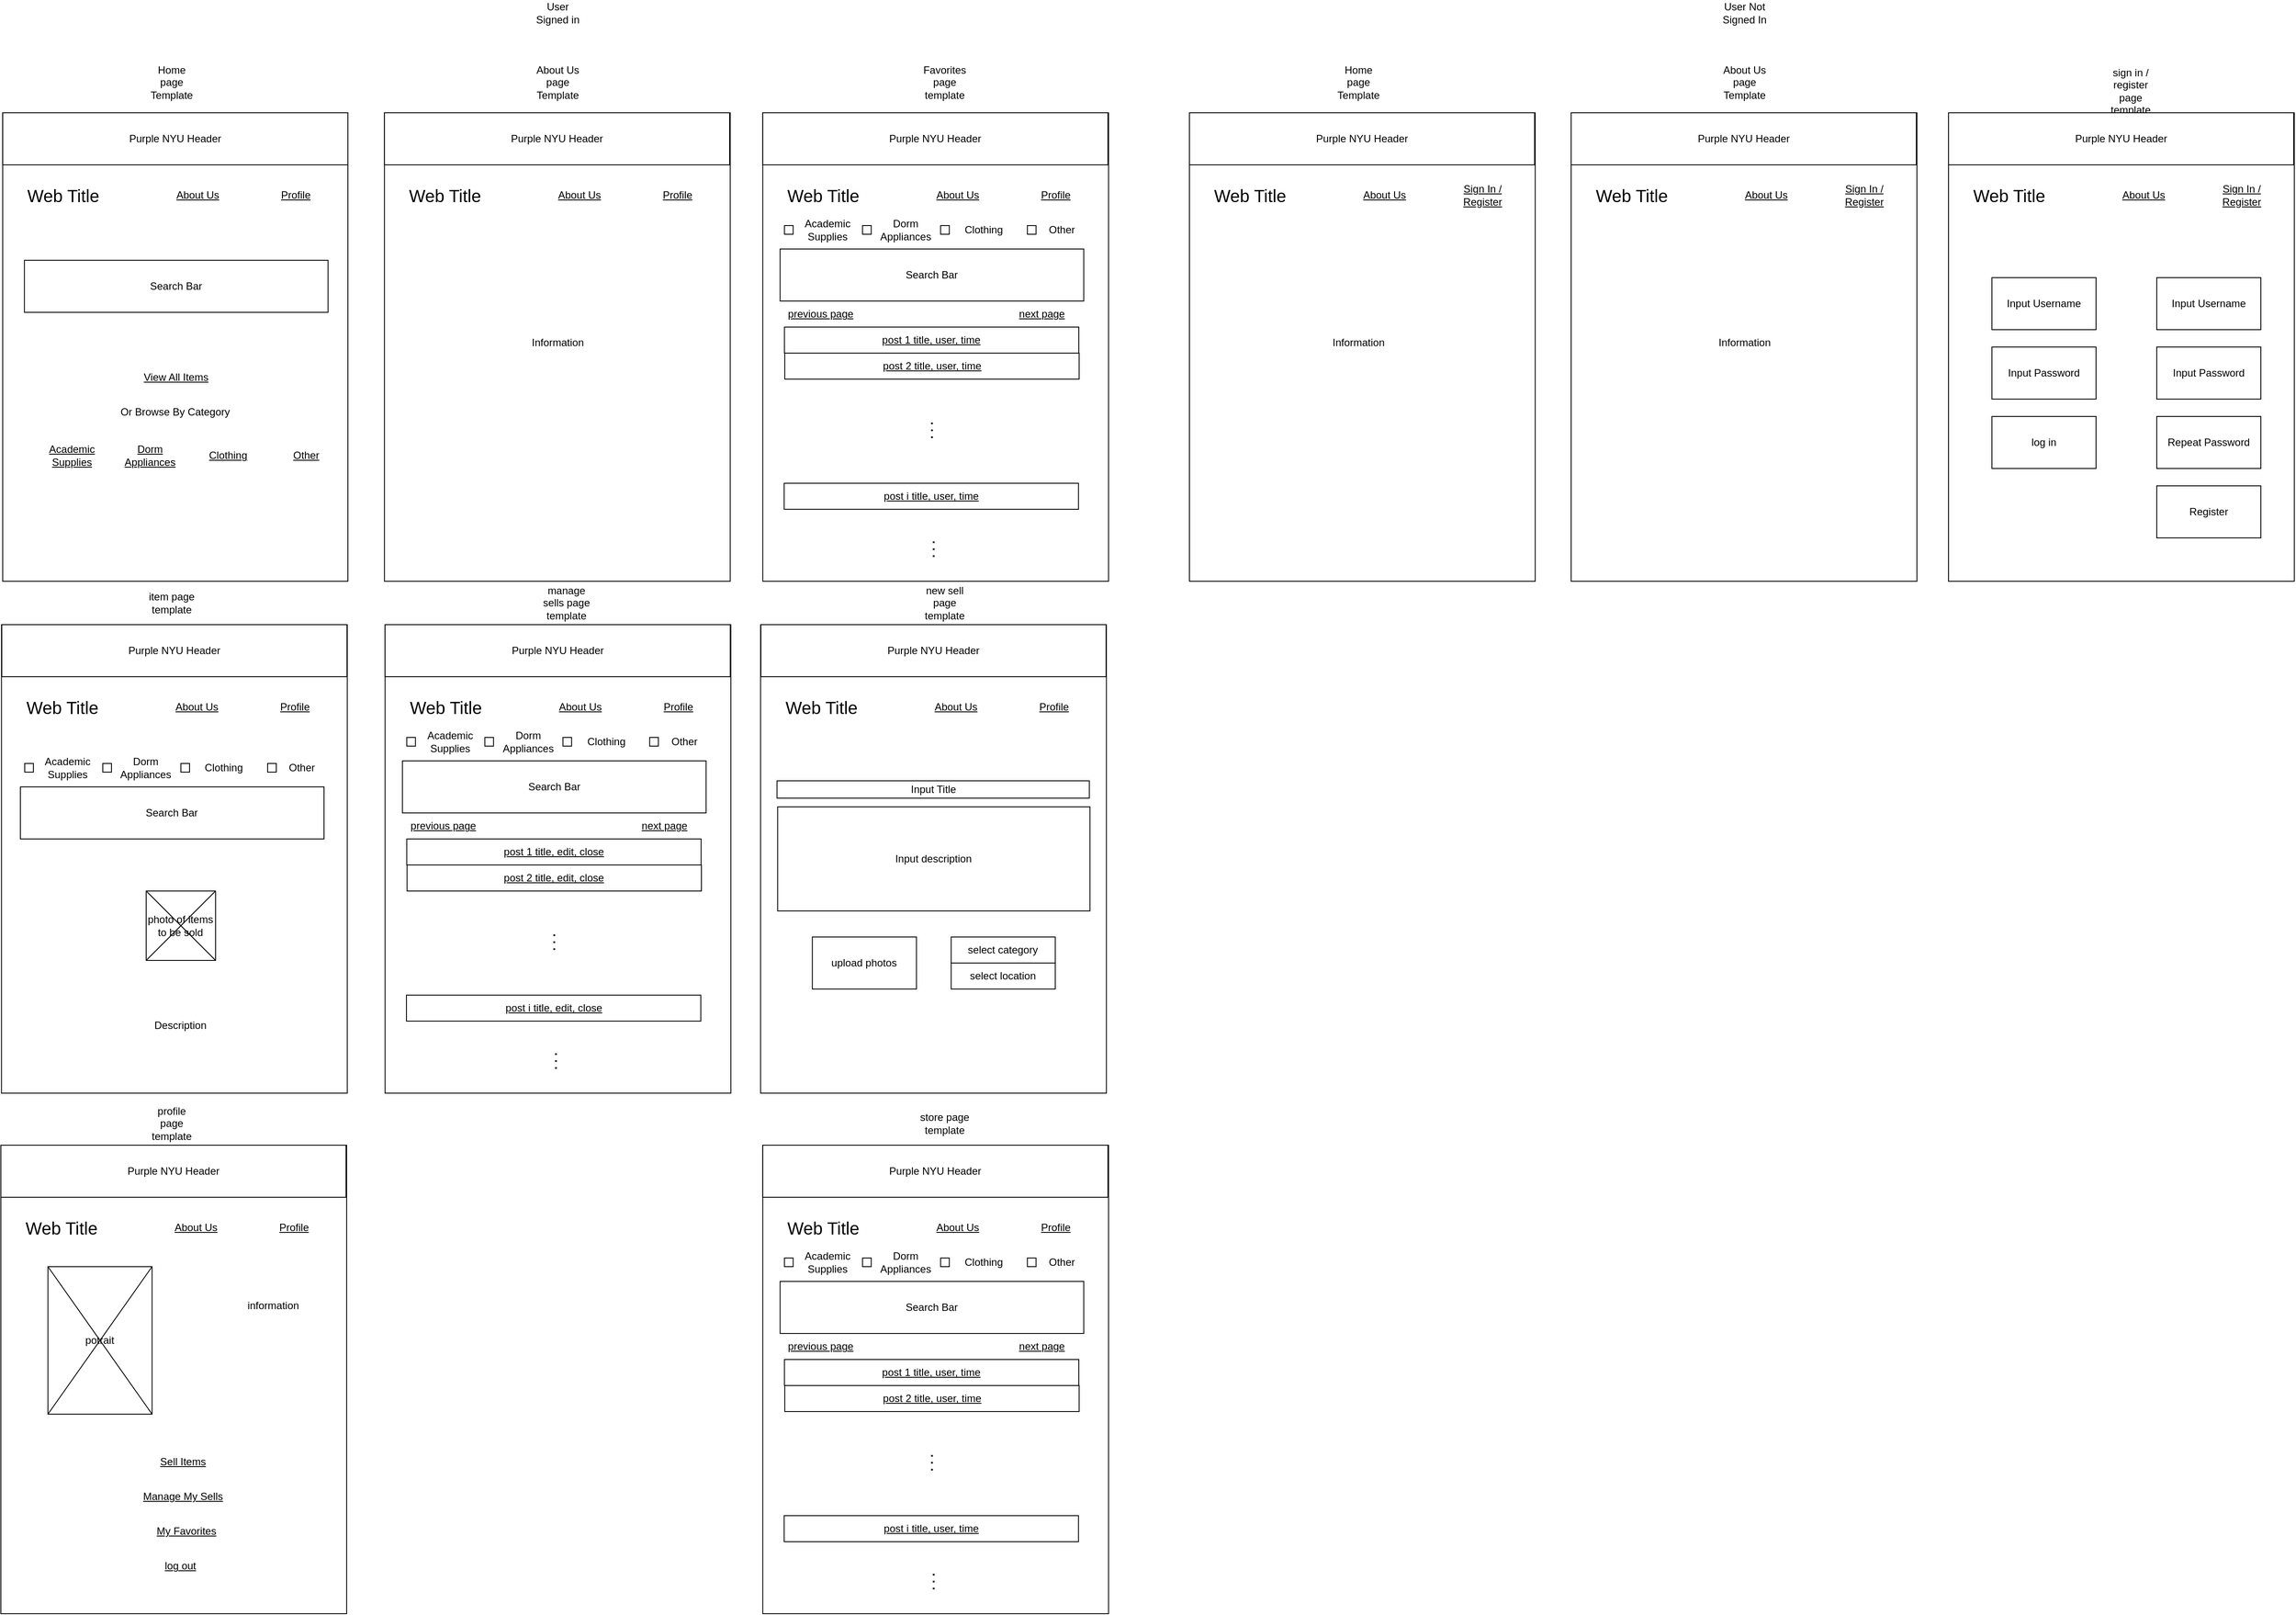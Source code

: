 <mxfile version="16.6.2" type="device"><diagram id="gwWbG8BPAeYe09fGYw5x" name="Page-1"><mxGraphModel dx="3893" dy="1932" grid="1" gridSize="10" guides="1" tooltips="1" connect="1" arrows="1" fold="1" page="1" pageScale="1" pageWidth="850" pageHeight="1100" math="0" shadow="0"><root><mxCell id="0"/><mxCell id="1" parent="0"/><mxCell id="DM-hutq5dY7GKyLdtgnO-261" value="" style="rounded=0;whiteSpace=wrap;html=1;" parent="1" vertex="1"><mxGeometry x="-10" y="20" width="398.57" height="540" as="geometry"/></mxCell><mxCell id="DM-hutq5dY7GKyLdtgnO-265" value="Information" style="text;html=1;strokeColor=none;fillColor=none;align=center;verticalAlign=middle;whiteSpace=wrap;rounded=0;fontSize=12;" parent="1" vertex="1"><mxGeometry x="160" y="270" width="60" height="30" as="geometry"/></mxCell><mxCell id="DM-hutq5dY7GKyLdtgnO-296" value="" style="rounded=0;whiteSpace=wrap;html=1;" parent="1" vertex="1"><mxGeometry x="-450" y="20" width="398.57" height="540" as="geometry"/></mxCell><mxCell id="DM-hutq5dY7GKyLdtgnO-357" value="" style="rounded=0;whiteSpace=wrap;html=1;" parent="1" vertex="1"><mxGeometry x="425" y="20" width="398.57" height="540" as="geometry"/></mxCell><mxCell id="DM-hutq5dY7GKyLdtgnO-362" value="Input Password" style="rounded=0;whiteSpace=wrap;html=1;" parent="1" vertex="1"><mxGeometry x="475" y="290" width="120" height="60" as="geometry"/></mxCell><mxCell id="DM-hutq5dY7GKyLdtgnO-363" value="Input Username" style="rounded=0;whiteSpace=wrap;html=1;" parent="1" vertex="1"><mxGeometry x="475" y="210" width="120" height="60" as="geometry"/></mxCell><mxCell id="DM-hutq5dY7GKyLdtgnO-364" value="Input Username" style="rounded=0;whiteSpace=wrap;html=1;" parent="1" vertex="1"><mxGeometry x="665" y="210" width="120" height="60" as="geometry"/></mxCell><mxCell id="DM-hutq5dY7GKyLdtgnO-365" value="log in" style="rounded=0;whiteSpace=wrap;html=1;" parent="1" vertex="1"><mxGeometry x="475" y="370" width="120" height="60" as="geometry"/></mxCell><mxCell id="DM-hutq5dY7GKyLdtgnO-366" value="Input Password" style="rounded=0;whiteSpace=wrap;html=1;" parent="1" vertex="1"><mxGeometry x="665" y="290" width="120" height="60" as="geometry"/></mxCell><mxCell id="DM-hutq5dY7GKyLdtgnO-367" value="Register" style="rounded=0;whiteSpace=wrap;html=1;" parent="1" vertex="1"><mxGeometry x="665" y="450" width="120" height="60" as="geometry"/></mxCell><mxCell id="DM-hutq5dY7GKyLdtgnO-368" value="Repeat Password" style="rounded=0;whiteSpace=wrap;html=1;" parent="1" vertex="1"><mxGeometry x="665" y="370" width="120" height="60" as="geometry"/></mxCell><mxCell id="DM-hutq5dY7GKyLdtgnO-391" value="Home page Template" style="text;html=1;strokeColor=none;fillColor=none;align=center;verticalAlign=middle;whiteSpace=wrap;rounded=0;" parent="1" vertex="1"><mxGeometry x="-284.65" y="-30" width="60" height="30" as="geometry"/></mxCell><mxCell id="DM-hutq5dY7GKyLdtgnO-392" value="About Us page Template" style="text;html=1;strokeColor=none;fillColor=none;align=center;verticalAlign=middle;whiteSpace=wrap;rounded=0;" parent="1" vertex="1"><mxGeometry x="160" y="-30" width="60" height="30" as="geometry"/></mxCell><mxCell id="DM-hutq5dY7GKyLdtgnO-400" value="sign in / register page template" style="text;html=1;strokeColor=none;fillColor=none;align=center;verticalAlign=middle;whiteSpace=wrap;rounded=0;" parent="1" vertex="1"><mxGeometry x="605" y="-20" width="60" height="30" as="geometry"/></mxCell><mxCell id="eDMU0-SG8pdqjUdmtaL3-1" value="" style="rounded=0;whiteSpace=wrap;html=1;" vertex="1" parent="1"><mxGeometry x="-1377.86" y="20" width="398.57" height="540" as="geometry"/></mxCell><mxCell id="eDMU0-SG8pdqjUdmtaL3-5" value="Information" style="text;html=1;strokeColor=none;fillColor=none;align=center;verticalAlign=middle;whiteSpace=wrap;rounded=0;fontSize=12;" vertex="1" parent="1"><mxGeometry x="-1207.86" y="270" width="60" height="30" as="geometry"/></mxCell><mxCell id="eDMU0-SG8pdqjUdmtaL3-19" value="" style="rounded=0;whiteSpace=wrap;html=1;" vertex="1" parent="1"><mxGeometry x="-1817.86" y="20" width="397.86" height="540" as="geometry"/></mxCell><mxCell id="eDMU0-SG8pdqjUdmtaL3-20" value="Purple NYU Header" style="rounded=0;whiteSpace=wrap;html=1;" vertex="1" parent="1"><mxGeometry x="-1817.86" y="20" width="397.86" height="60" as="geometry"/></mxCell><mxCell id="eDMU0-SG8pdqjUdmtaL3-21" value="Web Title" style="text;html=1;strokeColor=none;fillColor=none;align=center;verticalAlign=middle;whiteSpace=wrap;rounded=0;fontSize=20;" vertex="1" parent="1"><mxGeometry x="-1797.86" y="100" width="100" height="30" as="geometry"/></mxCell><mxCell id="eDMU0-SG8pdqjUdmtaL3-22" value="&lt;u&gt;About Us&lt;/u&gt;" style="text;html=1;strokeColor=none;fillColor=none;align=center;verticalAlign=middle;whiteSpace=wrap;rounded=0;fontSize=12;" vertex="1" parent="1"><mxGeometry x="-1622.86" y="100" width="60" height="30" as="geometry"/></mxCell><mxCell id="eDMU0-SG8pdqjUdmtaL3-23" value="Search Bar" style="rounded=0;whiteSpace=wrap;html=1;fontSize=12;" vertex="1" parent="1"><mxGeometry x="-1792.86" y="190" width="350" height="60" as="geometry"/></mxCell><mxCell id="eDMU0-SG8pdqjUdmtaL3-24" value="&lt;u&gt;View All Items&lt;/u&gt;" style="text;html=1;strokeColor=none;fillColor=none;align=center;verticalAlign=middle;whiteSpace=wrap;rounded=0;fontSize=12;" vertex="1" parent="1"><mxGeometry x="-1657.86" y="310" width="80" height="30" as="geometry"/></mxCell><mxCell id="eDMU0-SG8pdqjUdmtaL3-25" value="&lt;u&gt;Academic Supplies&lt;/u&gt;" style="text;html=1;strokeColor=none;fillColor=none;align=center;verticalAlign=middle;whiteSpace=wrap;rounded=0;fontSize=12;" vertex="1" parent="1"><mxGeometry x="-1767.86" y="400" width="60" height="30" as="geometry"/></mxCell><mxCell id="eDMU0-SG8pdqjUdmtaL3-26" value="&lt;u&gt;Dorm Appliances&lt;/u&gt;" style="text;html=1;strokeColor=none;fillColor=none;align=center;verticalAlign=middle;whiteSpace=wrap;rounded=0;fontSize=12;" vertex="1" parent="1"><mxGeometry x="-1677.86" y="400" width="60" height="30" as="geometry"/></mxCell><mxCell id="eDMU0-SG8pdqjUdmtaL3-27" value="&lt;u&gt;Clothing&lt;/u&gt;" style="text;html=1;strokeColor=none;fillColor=none;align=center;verticalAlign=middle;whiteSpace=wrap;rounded=0;fontSize=12;" vertex="1" parent="1"><mxGeometry x="-1587.86" y="400" width="60" height="30" as="geometry"/></mxCell><mxCell id="eDMU0-SG8pdqjUdmtaL3-28" value="&lt;u&gt;Other&lt;/u&gt;" style="text;html=1;strokeColor=none;fillColor=none;align=center;verticalAlign=middle;whiteSpace=wrap;rounded=0;fontSize=12;" vertex="1" parent="1"><mxGeometry x="-1497.86" y="400" width="60" height="30" as="geometry"/></mxCell><mxCell id="eDMU0-SG8pdqjUdmtaL3-29" value="Or Browse By Category" style="text;html=1;strokeColor=none;fillColor=none;align=center;verticalAlign=middle;whiteSpace=wrap;rounded=0;" vertex="1" parent="1"><mxGeometry x="-1688.57" y="350" width="140" height="30" as="geometry"/></mxCell><mxCell id="eDMU0-SG8pdqjUdmtaL3-31" value="" style="rounded=0;whiteSpace=wrap;html=1;" vertex="1" parent="1"><mxGeometry x="-1819.29" y="610" width="398.57" height="540" as="geometry"/></mxCell><mxCell id="eDMU0-SG8pdqjUdmtaL3-32" value="Search Bar" style="rounded=0;whiteSpace=wrap;html=1;fontSize=12;" vertex="1" parent="1"><mxGeometry x="-1797.51" y="797" width="350" height="60" as="geometry"/></mxCell><mxCell id="eDMU0-SG8pdqjUdmtaL3-33" value="Other" style="text;html=1;strokeColor=none;fillColor=none;align=center;verticalAlign=middle;whiteSpace=wrap;rounded=0;fontSize=12;" vertex="1" parent="1"><mxGeometry x="-1502.51" y="760" width="60" height="30" as="geometry"/></mxCell><mxCell id="eDMU0-SG8pdqjUdmtaL3-34" value="Academic Supplies" style="text;html=1;strokeColor=none;fillColor=none;align=center;verticalAlign=middle;whiteSpace=wrap;rounded=0;fontSize=12;" vertex="1" parent="1"><mxGeometry x="-1772.51" y="760" width="60" height="30" as="geometry"/></mxCell><mxCell id="eDMU0-SG8pdqjUdmtaL3-35" value="Dorm Appliances" style="text;html=1;strokeColor=none;fillColor=none;align=center;verticalAlign=middle;whiteSpace=wrap;rounded=0;fontSize=12;" vertex="1" parent="1"><mxGeometry x="-1682.51" y="760" width="60" height="30" as="geometry"/></mxCell><mxCell id="eDMU0-SG8pdqjUdmtaL3-36" value="Clothing" style="text;html=1;strokeColor=none;fillColor=none;align=center;verticalAlign=middle;whiteSpace=wrap;rounded=0;fontSize=12;" vertex="1" parent="1"><mxGeometry x="-1592.51" y="760" width="60" height="30" as="geometry"/></mxCell><mxCell id="eDMU0-SG8pdqjUdmtaL3-37" value="" style="whiteSpace=wrap;html=1;aspect=fixed;" vertex="1" parent="1"><mxGeometry x="-1792.51" y="770" width="10" height="10" as="geometry"/></mxCell><mxCell id="eDMU0-SG8pdqjUdmtaL3-38" value="" style="whiteSpace=wrap;html=1;aspect=fixed;" vertex="1" parent="1"><mxGeometry x="-1702.51" y="770" width="10" height="10" as="geometry"/></mxCell><mxCell id="eDMU0-SG8pdqjUdmtaL3-39" value="" style="whiteSpace=wrap;html=1;aspect=fixed;" vertex="1" parent="1"><mxGeometry x="-1612.51" y="770" width="10" height="10" as="geometry"/></mxCell><mxCell id="eDMU0-SG8pdqjUdmtaL3-40" value="" style="whiteSpace=wrap;html=1;aspect=fixed;" vertex="1" parent="1"><mxGeometry x="-1512.51" y="770" width="10" height="10" as="geometry"/></mxCell><mxCell id="eDMU0-SG8pdqjUdmtaL3-41" value="photo of items to be sold" style="whiteSpace=wrap;html=1;aspect=fixed;" vertex="1" parent="1"><mxGeometry x="-1652.51" y="917" width="80" height="80" as="geometry"/></mxCell><mxCell id="eDMU0-SG8pdqjUdmtaL3-42" value="" style="endArrow=none;html=1;rounded=0;entryX=1;entryY=0;entryDx=0;entryDy=0;exitX=0;exitY=1;exitDx=0;exitDy=0;" edge="1" parent="1" source="eDMU0-SG8pdqjUdmtaL3-41" target="eDMU0-SG8pdqjUdmtaL3-41"><mxGeometry width="50" height="50" relative="1" as="geometry"><mxPoint x="-1622.51" y="1077" as="sourcePoint"/><mxPoint x="-1572.51" y="1027" as="targetPoint"/></mxGeometry></mxCell><mxCell id="eDMU0-SG8pdqjUdmtaL3-43" value="" style="endArrow=none;html=1;rounded=0;exitX=0;exitY=0;exitDx=0;exitDy=0;entryX=1;entryY=1;entryDx=0;entryDy=0;" edge="1" parent="1" source="eDMU0-SG8pdqjUdmtaL3-41" target="eDMU0-SG8pdqjUdmtaL3-41"><mxGeometry width="50" height="50" relative="1" as="geometry"><mxPoint x="-1622.51" y="1077" as="sourcePoint"/><mxPoint x="-1572.51" y="1027" as="targetPoint"/></mxGeometry></mxCell><mxCell id="eDMU0-SG8pdqjUdmtaL3-44" value="Description" style="text;html=1;strokeColor=none;fillColor=none;align=center;verticalAlign=middle;whiteSpace=wrap;rounded=0;" vertex="1" parent="1"><mxGeometry x="-1642.51" y="1057" width="60" height="30" as="geometry"/></mxCell><mxCell id="eDMU0-SG8pdqjUdmtaL3-58" value="" style="rounded=0;whiteSpace=wrap;html=1;" vertex="1" parent="1"><mxGeometry x="-944.29" y="610" width="398.57" height="540" as="geometry"/></mxCell><mxCell id="eDMU0-SG8pdqjUdmtaL3-59" value="Input Title" style="rounded=0;whiteSpace=wrap;html=1;" vertex="1" parent="1"><mxGeometry x="-925.36" y="790" width="360" height="20" as="geometry"/></mxCell><mxCell id="eDMU0-SG8pdqjUdmtaL3-60" value="upload photos" style="rounded=0;whiteSpace=wrap;html=1;" vertex="1" parent="1"><mxGeometry x="-884.65" y="970" width="120" height="60" as="geometry"/></mxCell><mxCell id="eDMU0-SG8pdqjUdmtaL3-61" value="Input description" style="rounded=0;whiteSpace=wrap;html=1;" vertex="1" parent="1"><mxGeometry x="-924.65" y="820" width="360" height="120" as="geometry"/></mxCell><mxCell id="eDMU0-SG8pdqjUdmtaL3-62" value="select location" style="rounded=0;whiteSpace=wrap;html=1;" vertex="1" parent="1"><mxGeometry x="-724.65" y="1000" width="120" height="30" as="geometry"/></mxCell><mxCell id="eDMU0-SG8pdqjUdmtaL3-63" value="select category" style="rounded=0;whiteSpace=wrap;html=1;" vertex="1" parent="1"><mxGeometry x="-724.65" y="970" width="120" height="30" as="geometry"/></mxCell><mxCell id="eDMU0-SG8pdqjUdmtaL3-68" value="" style="rounded=0;whiteSpace=wrap;html=1;" vertex="1" parent="1"><mxGeometry x="-1820" y="1210" width="398.57" height="540" as="geometry"/></mxCell><mxCell id="eDMU0-SG8pdqjUdmtaL3-69" value="potrait" style="rounded=0;whiteSpace=wrap;html=1;" vertex="1" parent="1"><mxGeometry x="-1765.72" y="1350" width="120" height="170" as="geometry"/></mxCell><mxCell id="eDMU0-SG8pdqjUdmtaL3-70" value="" style="endArrow=none;html=1;rounded=0;entryX=1;entryY=0;entryDx=0;entryDy=0;exitX=0;exitY=1;exitDx=0;exitDy=0;" edge="1" parent="1" source="eDMU0-SG8pdqjUdmtaL3-69" target="eDMU0-SG8pdqjUdmtaL3-69"><mxGeometry width="50" height="50" relative="1" as="geometry"><mxPoint x="-1595.72" y="1590" as="sourcePoint"/><mxPoint x="-1545.72" y="1540" as="targetPoint"/></mxGeometry></mxCell><mxCell id="eDMU0-SG8pdqjUdmtaL3-71" value="" style="endArrow=none;html=1;rounded=0;entryX=0;entryY=0;entryDx=0;entryDy=0;exitX=1;exitY=1;exitDx=0;exitDy=0;" edge="1" parent="1" source="eDMU0-SG8pdqjUdmtaL3-69" target="eDMU0-SG8pdqjUdmtaL3-69"><mxGeometry width="50" height="50" relative="1" as="geometry"><mxPoint x="-1645.72" y="1510" as="sourcePoint"/><mxPoint x="-1545.72" y="1540" as="targetPoint"/></mxGeometry></mxCell><mxCell id="eDMU0-SG8pdqjUdmtaL3-72" value="information" style="text;html=1;strokeColor=none;fillColor=none;align=center;verticalAlign=middle;whiteSpace=wrap;rounded=0;" vertex="1" parent="1"><mxGeometry x="-1535.72" y="1380" width="60" height="30" as="geometry"/></mxCell><mxCell id="eDMU0-SG8pdqjUdmtaL3-73" value="&lt;u&gt;Sell Items&lt;/u&gt;" style="text;html=1;strokeColor=none;fillColor=none;align=center;verticalAlign=middle;whiteSpace=wrap;rounded=0;" vertex="1" parent="1"><mxGeometry x="-1640" y="1560" width="60" height="30" as="geometry"/></mxCell><mxCell id="eDMU0-SG8pdqjUdmtaL3-78" value="&lt;u&gt;My Favorites&lt;/u&gt;" style="text;html=1;strokeColor=none;fillColor=none;align=center;verticalAlign=middle;whiteSpace=wrap;rounded=0;" vertex="1" parent="1"><mxGeometry x="-1645.72" y="1640" width="80" height="30" as="geometry"/></mxCell><mxCell id="eDMU0-SG8pdqjUdmtaL3-79" value="&lt;u&gt;Manage My Sells&lt;/u&gt;" style="text;html=1;strokeColor=none;fillColor=none;align=center;verticalAlign=middle;whiteSpace=wrap;rounded=0;" vertex="1" parent="1"><mxGeometry x="-1660" y="1600" width="100" height="30" as="geometry"/></mxCell><mxCell id="eDMU0-SG8pdqjUdmtaL3-92" value="" style="rounded=0;whiteSpace=wrap;html=1;" vertex="1" parent="1"><mxGeometry x="-941.79" y="1210" width="398.57" height="540" as="geometry"/></mxCell><mxCell id="eDMU0-SG8pdqjUdmtaL3-93" value="Search Bar" style="rounded=0;whiteSpace=wrap;html=1;fontSize=12;" vertex="1" parent="1"><mxGeometry x="-921.79" y="1367" width="350" height="60" as="geometry"/></mxCell><mxCell id="eDMU0-SG8pdqjUdmtaL3-94" value="Other" style="text;html=1;strokeColor=none;fillColor=none;align=center;verticalAlign=middle;whiteSpace=wrap;rounded=0;fontSize=12;" vertex="1" parent="1"><mxGeometry x="-626.79" y="1330" width="60" height="30" as="geometry"/></mxCell><mxCell id="eDMU0-SG8pdqjUdmtaL3-95" value="Academic Supplies" style="text;html=1;strokeColor=none;fillColor=none;align=center;verticalAlign=middle;whiteSpace=wrap;rounded=0;fontSize=12;" vertex="1" parent="1"><mxGeometry x="-896.79" y="1330" width="60" height="30" as="geometry"/></mxCell><mxCell id="eDMU0-SG8pdqjUdmtaL3-96" value="Dorm Appliances" style="text;html=1;strokeColor=none;fillColor=none;align=center;verticalAlign=middle;whiteSpace=wrap;rounded=0;fontSize=12;" vertex="1" parent="1"><mxGeometry x="-806.79" y="1330" width="60" height="30" as="geometry"/></mxCell><mxCell id="eDMU0-SG8pdqjUdmtaL3-97" value="Clothing" style="text;html=1;strokeColor=none;fillColor=none;align=center;verticalAlign=middle;whiteSpace=wrap;rounded=0;fontSize=12;" vertex="1" parent="1"><mxGeometry x="-716.79" y="1330" width="60" height="30" as="geometry"/></mxCell><mxCell id="eDMU0-SG8pdqjUdmtaL3-98" value="" style="whiteSpace=wrap;html=1;aspect=fixed;" vertex="1" parent="1"><mxGeometry x="-916.79" y="1340" width="10" height="10" as="geometry"/></mxCell><mxCell id="eDMU0-SG8pdqjUdmtaL3-99" value="" style="whiteSpace=wrap;html=1;aspect=fixed;" vertex="1" parent="1"><mxGeometry x="-826.79" y="1340" width="10" height="10" as="geometry"/></mxCell><mxCell id="eDMU0-SG8pdqjUdmtaL3-100" value="" style="whiteSpace=wrap;html=1;aspect=fixed;" vertex="1" parent="1"><mxGeometry x="-736.79" y="1340" width="10" height="10" as="geometry"/></mxCell><mxCell id="eDMU0-SG8pdqjUdmtaL3-101" value="" style="whiteSpace=wrap;html=1;aspect=fixed;" vertex="1" parent="1"><mxGeometry x="-636.79" y="1340" width="10" height="10" as="geometry"/></mxCell><mxCell id="eDMU0-SG8pdqjUdmtaL3-103" value="&lt;u&gt;post 1 title, user, time&lt;/u&gt;" style="rounded=0;whiteSpace=wrap;html=1;" vertex="1" parent="1"><mxGeometry x="-916.79" y="1457" width="339.29" height="30" as="geometry"/></mxCell><mxCell id="eDMU0-SG8pdqjUdmtaL3-104" value="&lt;u&gt;post 2 title, user, time&lt;/u&gt;" style="rounded=0;whiteSpace=wrap;html=1;" vertex="1" parent="1"><mxGeometry x="-916.43" y="1487" width="339.29" height="30" as="geometry"/></mxCell><mxCell id="eDMU0-SG8pdqjUdmtaL3-105" value="&lt;u&gt;post i title, user, time&lt;/u&gt;" style="rounded=0;whiteSpace=wrap;html=1;" vertex="1" parent="1"><mxGeometry x="-917.15" y="1637" width="339.29" height="30" as="geometry"/></mxCell><mxCell id="eDMU0-SG8pdqjUdmtaL3-106" value="" style="endArrow=none;dashed=1;html=1;dashPattern=1 3;strokeWidth=2;rounded=0;" edge="1" parent="1"><mxGeometry width="50" height="50" relative="1" as="geometry"><mxPoint x="-746.79" y="1567" as="sourcePoint"/><mxPoint x="-746.79" y="1587" as="targetPoint"/></mxGeometry></mxCell><mxCell id="eDMU0-SG8pdqjUdmtaL3-107" value="" style="endArrow=none;dashed=1;html=1;dashPattern=1 3;strokeWidth=2;rounded=0;" edge="1" parent="1"><mxGeometry width="50" height="50" relative="1" as="geometry"><mxPoint x="-744.79" y="1704" as="sourcePoint"/><mxPoint x="-744.79" y="1724" as="targetPoint"/></mxGeometry></mxCell><mxCell id="eDMU0-SG8pdqjUdmtaL3-108" value="&lt;u&gt;previous page&lt;/u&gt;" style="text;html=1;strokeColor=none;fillColor=none;align=center;verticalAlign=middle;whiteSpace=wrap;rounded=0;" vertex="1" parent="1"><mxGeometry x="-920" y="1427" width="90" height="30" as="geometry"/></mxCell><mxCell id="eDMU0-SG8pdqjUdmtaL3-109" value="&lt;u&gt;next page&lt;/u&gt;" style="text;html=1;strokeColor=none;fillColor=none;align=center;verticalAlign=middle;whiteSpace=wrap;rounded=0;" vertex="1" parent="1"><mxGeometry x="-665" y="1427" width="90" height="30" as="geometry"/></mxCell><mxCell id="eDMU0-SG8pdqjUdmtaL3-114" value="Home page Template" style="text;html=1;strokeColor=none;fillColor=none;align=center;verticalAlign=middle;whiteSpace=wrap;rounded=0;" vertex="1" parent="1"><mxGeometry x="-1652.51" y="-30" width="60" height="30" as="geometry"/></mxCell><mxCell id="eDMU0-SG8pdqjUdmtaL3-115" value="About Us page Template" style="text;html=1;strokeColor=none;fillColor=none;align=center;verticalAlign=middle;whiteSpace=wrap;rounded=0;" vertex="1" parent="1"><mxGeometry x="-1207.86" y="-30" width="60" height="30" as="geometry"/></mxCell><mxCell id="eDMU0-SG8pdqjUdmtaL3-116" value="Favorites page template" style="text;html=1;strokeColor=none;fillColor=none;align=center;verticalAlign=middle;whiteSpace=wrap;rounded=0;" vertex="1" parent="1"><mxGeometry x="-761.79" y="-30" width="60" height="30" as="geometry"/></mxCell><mxCell id="eDMU0-SG8pdqjUdmtaL3-117" value="item page template" style="text;html=1;strokeColor=none;fillColor=none;align=center;verticalAlign=middle;whiteSpace=wrap;rounded=0;" vertex="1" parent="1"><mxGeometry x="-1652.51" y="570" width="60" height="30" as="geometry"/></mxCell><mxCell id="eDMU0-SG8pdqjUdmtaL3-118" value="manage sells page template" style="text;html=1;strokeColor=none;fillColor=none;align=center;verticalAlign=middle;whiteSpace=wrap;rounded=0;" vertex="1" parent="1"><mxGeometry x="-1197.86" y="570" width="60" height="30" as="geometry"/></mxCell><mxCell id="eDMU0-SG8pdqjUdmtaL3-121" value="new sell page template" style="text;html=1;strokeColor=none;fillColor=none;align=center;verticalAlign=middle;whiteSpace=wrap;rounded=0;" vertex="1" parent="1"><mxGeometry x="-761.79" y="570" width="60" height="30" as="geometry"/></mxCell><mxCell id="eDMU0-SG8pdqjUdmtaL3-122" value="profile page template" style="text;html=1;strokeColor=none;fillColor=none;align=center;verticalAlign=middle;whiteSpace=wrap;rounded=0;" vertex="1" parent="1"><mxGeometry x="-1652.51" y="1170" width="60" height="30" as="geometry"/></mxCell><mxCell id="eDMU0-SG8pdqjUdmtaL3-124" value="store page template" style="text;html=1;strokeColor=none;fillColor=none;align=center;verticalAlign=middle;whiteSpace=wrap;rounded=0;" vertex="1" parent="1"><mxGeometry x="-761.79" y="1170" width="60" height="30" as="geometry"/></mxCell><mxCell id="eDMU0-SG8pdqjUdmtaL3-125" value="User Signed in" style="text;html=1;strokeColor=none;fillColor=none;align=center;verticalAlign=middle;whiteSpace=wrap;rounded=0;" vertex="1" parent="1"><mxGeometry x="-1207.86" y="-110" width="60" height="30" as="geometry"/></mxCell><mxCell id="eDMU0-SG8pdqjUdmtaL3-126" value="&lt;u&gt;Profile&lt;/u&gt;" style="text;html=1;strokeColor=none;fillColor=none;align=center;verticalAlign=middle;whiteSpace=wrap;rounded=0;" vertex="1" parent="1"><mxGeometry x="-1510" y="100" width="60" height="30" as="geometry"/></mxCell><mxCell id="eDMU0-SG8pdqjUdmtaL3-148" value="Purple NYU Header" style="rounded=0;whiteSpace=wrap;html=1;" vertex="1" parent="1"><mxGeometry x="-1818.93" y="610" width="397.86" height="60" as="geometry"/></mxCell><mxCell id="eDMU0-SG8pdqjUdmtaL3-149" value="Web Title" style="text;html=1;strokeColor=none;fillColor=none;align=center;verticalAlign=middle;whiteSpace=wrap;rounded=0;fontSize=20;" vertex="1" parent="1"><mxGeometry x="-1798.93" y="690" width="100" height="30" as="geometry"/></mxCell><mxCell id="eDMU0-SG8pdqjUdmtaL3-150" value="&lt;u&gt;About Us&lt;/u&gt;" style="text;html=1;strokeColor=none;fillColor=none;align=center;verticalAlign=middle;whiteSpace=wrap;rounded=0;fontSize=12;" vertex="1" parent="1"><mxGeometry x="-1623.93" y="690" width="60" height="30" as="geometry"/></mxCell><mxCell id="eDMU0-SG8pdqjUdmtaL3-151" value="&lt;u&gt;Profile&lt;/u&gt;" style="text;html=1;strokeColor=none;fillColor=none;align=center;verticalAlign=middle;whiteSpace=wrap;rounded=0;" vertex="1" parent="1"><mxGeometry x="-1511.07" y="690" width="60" height="30" as="geometry"/></mxCell><mxCell id="eDMU0-SG8pdqjUdmtaL3-156" value="Purple NYU Header" style="rounded=0;whiteSpace=wrap;html=1;" vertex="1" parent="1"><mxGeometry x="-943.94" y="610" width="397.86" height="60" as="geometry"/></mxCell><mxCell id="eDMU0-SG8pdqjUdmtaL3-157" value="Web Title" style="text;html=1;strokeColor=none;fillColor=none;align=center;verticalAlign=middle;whiteSpace=wrap;rounded=0;fontSize=20;" vertex="1" parent="1"><mxGeometry x="-923.94" y="690" width="100" height="30" as="geometry"/></mxCell><mxCell id="eDMU0-SG8pdqjUdmtaL3-158" value="&lt;u&gt;About Us&lt;/u&gt;" style="text;html=1;strokeColor=none;fillColor=none;align=center;verticalAlign=middle;whiteSpace=wrap;rounded=0;fontSize=12;" vertex="1" parent="1"><mxGeometry x="-748.94" y="690" width="60" height="30" as="geometry"/></mxCell><mxCell id="eDMU0-SG8pdqjUdmtaL3-159" value="&lt;u&gt;Profile&lt;/u&gt;" style="text;html=1;strokeColor=none;fillColor=none;align=center;verticalAlign=middle;whiteSpace=wrap;rounded=0;" vertex="1" parent="1"><mxGeometry x="-636.08" y="690" width="60" height="30" as="geometry"/></mxCell><mxCell id="eDMU0-SG8pdqjUdmtaL3-160" value="Purple NYU Header" style="rounded=0;whiteSpace=wrap;html=1;" vertex="1" parent="1"><mxGeometry x="-1820" y="1210" width="397.86" height="60" as="geometry"/></mxCell><mxCell id="eDMU0-SG8pdqjUdmtaL3-161" value="Web Title" style="text;html=1;strokeColor=none;fillColor=none;align=center;verticalAlign=middle;whiteSpace=wrap;rounded=0;fontSize=20;" vertex="1" parent="1"><mxGeometry x="-1800" y="1290" width="100" height="30" as="geometry"/></mxCell><mxCell id="eDMU0-SG8pdqjUdmtaL3-162" value="&lt;u&gt;About Us&lt;/u&gt;" style="text;html=1;strokeColor=none;fillColor=none;align=center;verticalAlign=middle;whiteSpace=wrap;rounded=0;fontSize=12;" vertex="1" parent="1"><mxGeometry x="-1625" y="1290" width="60" height="30" as="geometry"/></mxCell><mxCell id="eDMU0-SG8pdqjUdmtaL3-163" value="&lt;u&gt;Profile&lt;/u&gt;" style="text;html=1;strokeColor=none;fillColor=none;align=center;verticalAlign=middle;whiteSpace=wrap;rounded=0;" vertex="1" parent="1"><mxGeometry x="-1512.14" y="1290" width="60" height="30" as="geometry"/></mxCell><mxCell id="eDMU0-SG8pdqjUdmtaL3-164" value="Purple NYU Header" style="rounded=0;whiteSpace=wrap;html=1;" vertex="1" parent="1"><mxGeometry x="-941.79" y="1210" width="397.86" height="60" as="geometry"/></mxCell><mxCell id="eDMU0-SG8pdqjUdmtaL3-165" value="Web Title" style="text;html=1;strokeColor=none;fillColor=none;align=center;verticalAlign=middle;whiteSpace=wrap;rounded=0;fontSize=20;" vertex="1" parent="1"><mxGeometry x="-921.79" y="1290" width="100" height="30" as="geometry"/></mxCell><mxCell id="eDMU0-SG8pdqjUdmtaL3-166" value="&lt;u&gt;About Us&lt;/u&gt;" style="text;html=1;strokeColor=none;fillColor=none;align=center;verticalAlign=middle;whiteSpace=wrap;rounded=0;fontSize=12;" vertex="1" parent="1"><mxGeometry x="-746.79" y="1290" width="60" height="30" as="geometry"/></mxCell><mxCell id="eDMU0-SG8pdqjUdmtaL3-167" value="&lt;u&gt;Profile&lt;/u&gt;" style="text;html=1;strokeColor=none;fillColor=none;align=center;verticalAlign=middle;whiteSpace=wrap;rounded=0;" vertex="1" parent="1"><mxGeometry x="-633.93" y="1290" width="60" height="30" as="geometry"/></mxCell><mxCell id="eDMU0-SG8pdqjUdmtaL3-168" value="User Not Signed In" style="text;html=1;strokeColor=none;fillColor=none;align=center;verticalAlign=middle;whiteSpace=wrap;rounded=0;" vertex="1" parent="1"><mxGeometry x="160" y="-110" width="60" height="30" as="geometry"/></mxCell><mxCell id="eDMU0-SG8pdqjUdmtaL3-169" value="Purple NYU Header" style="rounded=0;whiteSpace=wrap;html=1;" vertex="1" parent="1"><mxGeometry x="-1377.86" y="20" width="397.86" height="60" as="geometry"/></mxCell><mxCell id="eDMU0-SG8pdqjUdmtaL3-170" value="Web Title" style="text;html=1;strokeColor=none;fillColor=none;align=center;verticalAlign=middle;whiteSpace=wrap;rounded=0;fontSize=20;" vertex="1" parent="1"><mxGeometry x="-1357.86" y="100" width="100" height="30" as="geometry"/></mxCell><mxCell id="eDMU0-SG8pdqjUdmtaL3-171" value="&lt;u&gt;About Us&lt;/u&gt;" style="text;html=1;strokeColor=none;fillColor=none;align=center;verticalAlign=middle;whiteSpace=wrap;rounded=0;fontSize=12;" vertex="1" parent="1"><mxGeometry x="-1182.86" y="100" width="60" height="30" as="geometry"/></mxCell><mxCell id="eDMU0-SG8pdqjUdmtaL3-172" value="&lt;u&gt;Profile&lt;/u&gt;" style="text;html=1;strokeColor=none;fillColor=none;align=center;verticalAlign=middle;whiteSpace=wrap;rounded=0;" vertex="1" parent="1"><mxGeometry x="-1070" y="100" width="60" height="30" as="geometry"/></mxCell><mxCell id="eDMU0-SG8pdqjUdmtaL3-173" value="Purple NYU Header" style="rounded=0;whiteSpace=wrap;html=1;" vertex="1" parent="1"><mxGeometry x="-450.0" y="20" width="397.86" height="60" as="geometry"/></mxCell><mxCell id="eDMU0-SG8pdqjUdmtaL3-174" value="Web Title" style="text;html=1;strokeColor=none;fillColor=none;align=center;verticalAlign=middle;whiteSpace=wrap;rounded=0;fontSize=20;" vertex="1" parent="1"><mxGeometry x="-430.0" y="100" width="100" height="30" as="geometry"/></mxCell><mxCell id="eDMU0-SG8pdqjUdmtaL3-175" value="&lt;u&gt;About Us&lt;/u&gt;" style="text;html=1;strokeColor=none;fillColor=none;align=center;verticalAlign=middle;whiteSpace=wrap;rounded=0;fontSize=12;" vertex="1" parent="1"><mxGeometry x="-255.0" y="100" width="60" height="30" as="geometry"/></mxCell><mxCell id="eDMU0-SG8pdqjUdmtaL3-176" value="&lt;u&gt;Sign In / Register&lt;/u&gt;" style="text;html=1;strokeColor=none;fillColor=none;align=center;verticalAlign=middle;whiteSpace=wrap;rounded=0;" vertex="1" parent="1"><mxGeometry x="-142.14" y="100" width="60" height="30" as="geometry"/></mxCell><mxCell id="eDMU0-SG8pdqjUdmtaL3-177" value="Purple NYU Header" style="rounded=0;whiteSpace=wrap;html=1;" vertex="1" parent="1"><mxGeometry x="-10" y="20" width="397.86" height="60" as="geometry"/></mxCell><mxCell id="eDMU0-SG8pdqjUdmtaL3-178" value="Web Title" style="text;html=1;strokeColor=none;fillColor=none;align=center;verticalAlign=middle;whiteSpace=wrap;rounded=0;fontSize=20;" vertex="1" parent="1"><mxGeometry x="10" y="100" width="100" height="30" as="geometry"/></mxCell><mxCell id="eDMU0-SG8pdqjUdmtaL3-179" value="&lt;u&gt;About Us&lt;/u&gt;" style="text;html=1;strokeColor=none;fillColor=none;align=center;verticalAlign=middle;whiteSpace=wrap;rounded=0;fontSize=12;" vertex="1" parent="1"><mxGeometry x="185" y="100" width="60" height="30" as="geometry"/></mxCell><mxCell id="eDMU0-SG8pdqjUdmtaL3-180" value="&lt;u&gt;Sign In / Register&lt;/u&gt;" style="text;html=1;strokeColor=none;fillColor=none;align=center;verticalAlign=middle;whiteSpace=wrap;rounded=0;" vertex="1" parent="1"><mxGeometry x="297.86" y="100" width="60" height="30" as="geometry"/></mxCell><mxCell id="eDMU0-SG8pdqjUdmtaL3-181" value="Purple NYU Header" style="rounded=0;whiteSpace=wrap;html=1;" vertex="1" parent="1"><mxGeometry x="425" y="20" width="397.86" height="60" as="geometry"/></mxCell><mxCell id="eDMU0-SG8pdqjUdmtaL3-182" value="Web Title" style="text;html=1;strokeColor=none;fillColor=none;align=center;verticalAlign=middle;whiteSpace=wrap;rounded=0;fontSize=20;" vertex="1" parent="1"><mxGeometry x="445" y="100" width="100" height="30" as="geometry"/></mxCell><mxCell id="eDMU0-SG8pdqjUdmtaL3-183" value="&lt;u&gt;About Us&lt;/u&gt;" style="text;html=1;strokeColor=none;fillColor=none;align=center;verticalAlign=middle;whiteSpace=wrap;rounded=0;fontSize=12;" vertex="1" parent="1"><mxGeometry x="620" y="100" width="60" height="30" as="geometry"/></mxCell><mxCell id="eDMU0-SG8pdqjUdmtaL3-184" value="&lt;u&gt;Sign In / Register&lt;/u&gt;" style="text;html=1;strokeColor=none;fillColor=none;align=center;verticalAlign=middle;whiteSpace=wrap;rounded=0;" vertex="1" parent="1"><mxGeometry x="732.86" y="100" width="60" height="30" as="geometry"/></mxCell><mxCell id="eDMU0-SG8pdqjUdmtaL3-185" value="Information" style="text;html=1;strokeColor=none;fillColor=none;align=center;verticalAlign=middle;whiteSpace=wrap;rounded=0;" vertex="1" parent="1"><mxGeometry x="-284.65" y="270" width="60" height="30" as="geometry"/></mxCell><mxCell id="eDMU0-SG8pdqjUdmtaL3-186" value="" style="rounded=0;whiteSpace=wrap;html=1;" vertex="1" parent="1"><mxGeometry x="-1377.14" y="610" width="398.57" height="540" as="geometry"/></mxCell><mxCell id="eDMU0-SG8pdqjUdmtaL3-187" value="Search Bar" style="rounded=0;whiteSpace=wrap;html=1;fontSize=12;" vertex="1" parent="1"><mxGeometry x="-1357.14" y="767" width="350" height="60" as="geometry"/></mxCell><mxCell id="eDMU0-SG8pdqjUdmtaL3-188" value="Other" style="text;html=1;strokeColor=none;fillColor=none;align=center;verticalAlign=middle;whiteSpace=wrap;rounded=0;fontSize=12;" vertex="1" parent="1"><mxGeometry x="-1062.14" y="730" width="60" height="30" as="geometry"/></mxCell><mxCell id="eDMU0-SG8pdqjUdmtaL3-189" value="Academic Supplies" style="text;html=1;strokeColor=none;fillColor=none;align=center;verticalAlign=middle;whiteSpace=wrap;rounded=0;fontSize=12;" vertex="1" parent="1"><mxGeometry x="-1332.14" y="730" width="60" height="30" as="geometry"/></mxCell><mxCell id="eDMU0-SG8pdqjUdmtaL3-190" value="Dorm Appliances" style="text;html=1;strokeColor=none;fillColor=none;align=center;verticalAlign=middle;whiteSpace=wrap;rounded=0;fontSize=12;" vertex="1" parent="1"><mxGeometry x="-1242.14" y="730" width="60" height="30" as="geometry"/></mxCell><mxCell id="eDMU0-SG8pdqjUdmtaL3-191" value="Clothing" style="text;html=1;strokeColor=none;fillColor=none;align=center;verticalAlign=middle;whiteSpace=wrap;rounded=0;fontSize=12;" vertex="1" parent="1"><mxGeometry x="-1152.14" y="730" width="60" height="30" as="geometry"/></mxCell><mxCell id="eDMU0-SG8pdqjUdmtaL3-192" value="" style="whiteSpace=wrap;html=1;aspect=fixed;" vertex="1" parent="1"><mxGeometry x="-1352.14" y="740" width="10" height="10" as="geometry"/></mxCell><mxCell id="eDMU0-SG8pdqjUdmtaL3-193" value="" style="whiteSpace=wrap;html=1;aspect=fixed;" vertex="1" parent="1"><mxGeometry x="-1262.14" y="740" width="10" height="10" as="geometry"/></mxCell><mxCell id="eDMU0-SG8pdqjUdmtaL3-194" value="" style="whiteSpace=wrap;html=1;aspect=fixed;" vertex="1" parent="1"><mxGeometry x="-1172.14" y="740" width="10" height="10" as="geometry"/></mxCell><mxCell id="eDMU0-SG8pdqjUdmtaL3-195" value="" style="whiteSpace=wrap;html=1;aspect=fixed;" vertex="1" parent="1"><mxGeometry x="-1072.14" y="740" width="10" height="10" as="geometry"/></mxCell><mxCell id="eDMU0-SG8pdqjUdmtaL3-196" value="&lt;u&gt;post 1 title, edit, close&lt;/u&gt;" style="rounded=0;whiteSpace=wrap;html=1;" vertex="1" parent="1"><mxGeometry x="-1352.14" y="857" width="339.29" height="30" as="geometry"/></mxCell><mxCell id="eDMU0-SG8pdqjUdmtaL3-197" value="&lt;u&gt;post 2 title, edit, close&lt;/u&gt;" style="rounded=0;whiteSpace=wrap;html=1;" vertex="1" parent="1"><mxGeometry x="-1351.78" y="887" width="339.29" height="30" as="geometry"/></mxCell><mxCell id="eDMU0-SG8pdqjUdmtaL3-198" value="&lt;u&gt;post i title, edit, close&lt;/u&gt;" style="rounded=0;whiteSpace=wrap;html=1;" vertex="1" parent="1"><mxGeometry x="-1352.5" y="1037" width="339.29" height="30" as="geometry"/></mxCell><mxCell id="eDMU0-SG8pdqjUdmtaL3-199" value="" style="endArrow=none;dashed=1;html=1;dashPattern=1 3;strokeWidth=2;rounded=0;" edge="1" parent="1"><mxGeometry width="50" height="50" relative="1" as="geometry"><mxPoint x="-1182.14" y="967" as="sourcePoint"/><mxPoint x="-1182.14" y="987" as="targetPoint"/></mxGeometry></mxCell><mxCell id="eDMU0-SG8pdqjUdmtaL3-200" value="" style="endArrow=none;dashed=1;html=1;dashPattern=1 3;strokeWidth=2;rounded=0;" edge="1" parent="1"><mxGeometry width="50" height="50" relative="1" as="geometry"><mxPoint x="-1180.14" y="1104" as="sourcePoint"/><mxPoint x="-1180.14" y="1124" as="targetPoint"/></mxGeometry></mxCell><mxCell id="eDMU0-SG8pdqjUdmtaL3-201" value="&lt;u&gt;previous page&lt;/u&gt;" style="text;html=1;strokeColor=none;fillColor=none;align=center;verticalAlign=middle;whiteSpace=wrap;rounded=0;" vertex="1" parent="1"><mxGeometry x="-1355.35" y="827" width="90" height="30" as="geometry"/></mxCell><mxCell id="eDMU0-SG8pdqjUdmtaL3-202" value="&lt;u&gt;next page&lt;/u&gt;" style="text;html=1;strokeColor=none;fillColor=none;align=center;verticalAlign=middle;whiteSpace=wrap;rounded=0;" vertex="1" parent="1"><mxGeometry x="-1100.35" y="827" width="90" height="30" as="geometry"/></mxCell><mxCell id="eDMU0-SG8pdqjUdmtaL3-203" value="Purple NYU Header" style="rounded=0;whiteSpace=wrap;html=1;" vertex="1" parent="1"><mxGeometry x="-1377.14" y="610" width="397.86" height="60" as="geometry"/></mxCell><mxCell id="eDMU0-SG8pdqjUdmtaL3-204" value="Web Title" style="text;html=1;strokeColor=none;fillColor=none;align=center;verticalAlign=middle;whiteSpace=wrap;rounded=0;fontSize=20;" vertex="1" parent="1"><mxGeometry x="-1357.14" y="690" width="100" height="30" as="geometry"/></mxCell><mxCell id="eDMU0-SG8pdqjUdmtaL3-205" value="&lt;u&gt;About Us&lt;/u&gt;" style="text;html=1;strokeColor=none;fillColor=none;align=center;verticalAlign=middle;whiteSpace=wrap;rounded=0;fontSize=12;" vertex="1" parent="1"><mxGeometry x="-1182.14" y="690" width="60" height="30" as="geometry"/></mxCell><mxCell id="eDMU0-SG8pdqjUdmtaL3-206" value="&lt;u&gt;Profile&lt;/u&gt;" style="text;html=1;strokeColor=none;fillColor=none;align=center;verticalAlign=middle;whiteSpace=wrap;rounded=0;" vertex="1" parent="1"><mxGeometry x="-1069.28" y="690" width="60" height="30" as="geometry"/></mxCell><mxCell id="eDMU0-SG8pdqjUdmtaL3-207" value="" style="rounded=0;whiteSpace=wrap;html=1;" vertex="1" parent="1"><mxGeometry x="-941.79" y="20" width="398.57" height="540" as="geometry"/></mxCell><mxCell id="eDMU0-SG8pdqjUdmtaL3-208" value="Search Bar" style="rounded=0;whiteSpace=wrap;html=1;fontSize=12;" vertex="1" parent="1"><mxGeometry x="-921.79" y="177" width="350" height="60" as="geometry"/></mxCell><mxCell id="eDMU0-SG8pdqjUdmtaL3-209" value="Other" style="text;html=1;strokeColor=none;fillColor=none;align=center;verticalAlign=middle;whiteSpace=wrap;rounded=0;fontSize=12;" vertex="1" parent="1"><mxGeometry x="-626.79" y="140" width="60" height="30" as="geometry"/></mxCell><mxCell id="eDMU0-SG8pdqjUdmtaL3-210" value="Academic Supplies" style="text;html=1;strokeColor=none;fillColor=none;align=center;verticalAlign=middle;whiteSpace=wrap;rounded=0;fontSize=12;" vertex="1" parent="1"><mxGeometry x="-896.79" y="140" width="60" height="30" as="geometry"/></mxCell><mxCell id="eDMU0-SG8pdqjUdmtaL3-211" value="Dorm Appliances" style="text;html=1;strokeColor=none;fillColor=none;align=center;verticalAlign=middle;whiteSpace=wrap;rounded=0;fontSize=12;" vertex="1" parent="1"><mxGeometry x="-806.79" y="140" width="60" height="30" as="geometry"/></mxCell><mxCell id="eDMU0-SG8pdqjUdmtaL3-212" value="Clothing" style="text;html=1;strokeColor=none;fillColor=none;align=center;verticalAlign=middle;whiteSpace=wrap;rounded=0;fontSize=12;" vertex="1" parent="1"><mxGeometry x="-716.79" y="140" width="60" height="30" as="geometry"/></mxCell><mxCell id="eDMU0-SG8pdqjUdmtaL3-213" value="" style="whiteSpace=wrap;html=1;aspect=fixed;" vertex="1" parent="1"><mxGeometry x="-916.79" y="150" width="10" height="10" as="geometry"/></mxCell><mxCell id="eDMU0-SG8pdqjUdmtaL3-214" value="" style="whiteSpace=wrap;html=1;aspect=fixed;" vertex="1" parent="1"><mxGeometry x="-826.79" y="150" width="10" height="10" as="geometry"/></mxCell><mxCell id="eDMU0-SG8pdqjUdmtaL3-215" value="" style="whiteSpace=wrap;html=1;aspect=fixed;" vertex="1" parent="1"><mxGeometry x="-736.79" y="150" width="10" height="10" as="geometry"/></mxCell><mxCell id="eDMU0-SG8pdqjUdmtaL3-216" value="" style="whiteSpace=wrap;html=1;aspect=fixed;" vertex="1" parent="1"><mxGeometry x="-636.79" y="150" width="10" height="10" as="geometry"/></mxCell><mxCell id="eDMU0-SG8pdqjUdmtaL3-217" value="&lt;u&gt;post 1 title, user, time&lt;/u&gt;" style="rounded=0;whiteSpace=wrap;html=1;" vertex="1" parent="1"><mxGeometry x="-916.79" y="267" width="339.29" height="30" as="geometry"/></mxCell><mxCell id="eDMU0-SG8pdqjUdmtaL3-218" value="&lt;u&gt;post 2 title, user, time&lt;/u&gt;" style="rounded=0;whiteSpace=wrap;html=1;" vertex="1" parent="1"><mxGeometry x="-916.43" y="297" width="339.29" height="30" as="geometry"/></mxCell><mxCell id="eDMU0-SG8pdqjUdmtaL3-219" value="&lt;u&gt;post i title, user, time&lt;/u&gt;" style="rounded=0;whiteSpace=wrap;html=1;" vertex="1" parent="1"><mxGeometry x="-917.15" y="447" width="339.29" height="30" as="geometry"/></mxCell><mxCell id="eDMU0-SG8pdqjUdmtaL3-220" value="" style="endArrow=none;dashed=1;html=1;dashPattern=1 3;strokeWidth=2;rounded=0;" edge="1" parent="1"><mxGeometry width="50" height="50" relative="1" as="geometry"><mxPoint x="-746.79" y="377" as="sourcePoint"/><mxPoint x="-746.79" y="397" as="targetPoint"/></mxGeometry></mxCell><mxCell id="eDMU0-SG8pdqjUdmtaL3-221" value="" style="endArrow=none;dashed=1;html=1;dashPattern=1 3;strokeWidth=2;rounded=0;" edge="1" parent="1"><mxGeometry width="50" height="50" relative="1" as="geometry"><mxPoint x="-744.79" y="514" as="sourcePoint"/><mxPoint x="-744.79" y="534" as="targetPoint"/></mxGeometry></mxCell><mxCell id="eDMU0-SG8pdqjUdmtaL3-222" value="&lt;u&gt;previous page&lt;/u&gt;" style="text;html=1;strokeColor=none;fillColor=none;align=center;verticalAlign=middle;whiteSpace=wrap;rounded=0;" vertex="1" parent="1"><mxGeometry x="-920" y="237" width="90" height="30" as="geometry"/></mxCell><mxCell id="eDMU0-SG8pdqjUdmtaL3-223" value="&lt;u&gt;next page&lt;/u&gt;" style="text;html=1;strokeColor=none;fillColor=none;align=center;verticalAlign=middle;whiteSpace=wrap;rounded=0;" vertex="1" parent="1"><mxGeometry x="-665" y="237" width="90" height="30" as="geometry"/></mxCell><mxCell id="eDMU0-SG8pdqjUdmtaL3-224" value="Purple NYU Header" style="rounded=0;whiteSpace=wrap;html=1;" vertex="1" parent="1"><mxGeometry x="-941.79" y="20" width="397.86" height="60" as="geometry"/></mxCell><mxCell id="eDMU0-SG8pdqjUdmtaL3-225" value="Web Title" style="text;html=1;strokeColor=none;fillColor=none;align=center;verticalAlign=middle;whiteSpace=wrap;rounded=0;fontSize=20;" vertex="1" parent="1"><mxGeometry x="-921.79" y="100" width="100" height="30" as="geometry"/></mxCell><mxCell id="eDMU0-SG8pdqjUdmtaL3-226" value="&lt;u&gt;About Us&lt;/u&gt;" style="text;html=1;strokeColor=none;fillColor=none;align=center;verticalAlign=middle;whiteSpace=wrap;rounded=0;fontSize=12;" vertex="1" parent="1"><mxGeometry x="-746.79" y="100" width="60" height="30" as="geometry"/></mxCell><mxCell id="eDMU0-SG8pdqjUdmtaL3-227" value="&lt;u&gt;Profile&lt;/u&gt;" style="text;html=1;strokeColor=none;fillColor=none;align=center;verticalAlign=middle;whiteSpace=wrap;rounded=0;" vertex="1" parent="1"><mxGeometry x="-633.93" y="100" width="60" height="30" as="geometry"/></mxCell><mxCell id="eDMU0-SG8pdqjUdmtaL3-228" value="&lt;u&gt;log out&lt;/u&gt;" style="text;html=1;strokeColor=none;fillColor=none;align=center;verticalAlign=middle;whiteSpace=wrap;rounded=0;" vertex="1" parent="1"><mxGeometry x="-1642.51" y="1680" width="60" height="30" as="geometry"/></mxCell></root></mxGraphModel></diagram></mxfile>